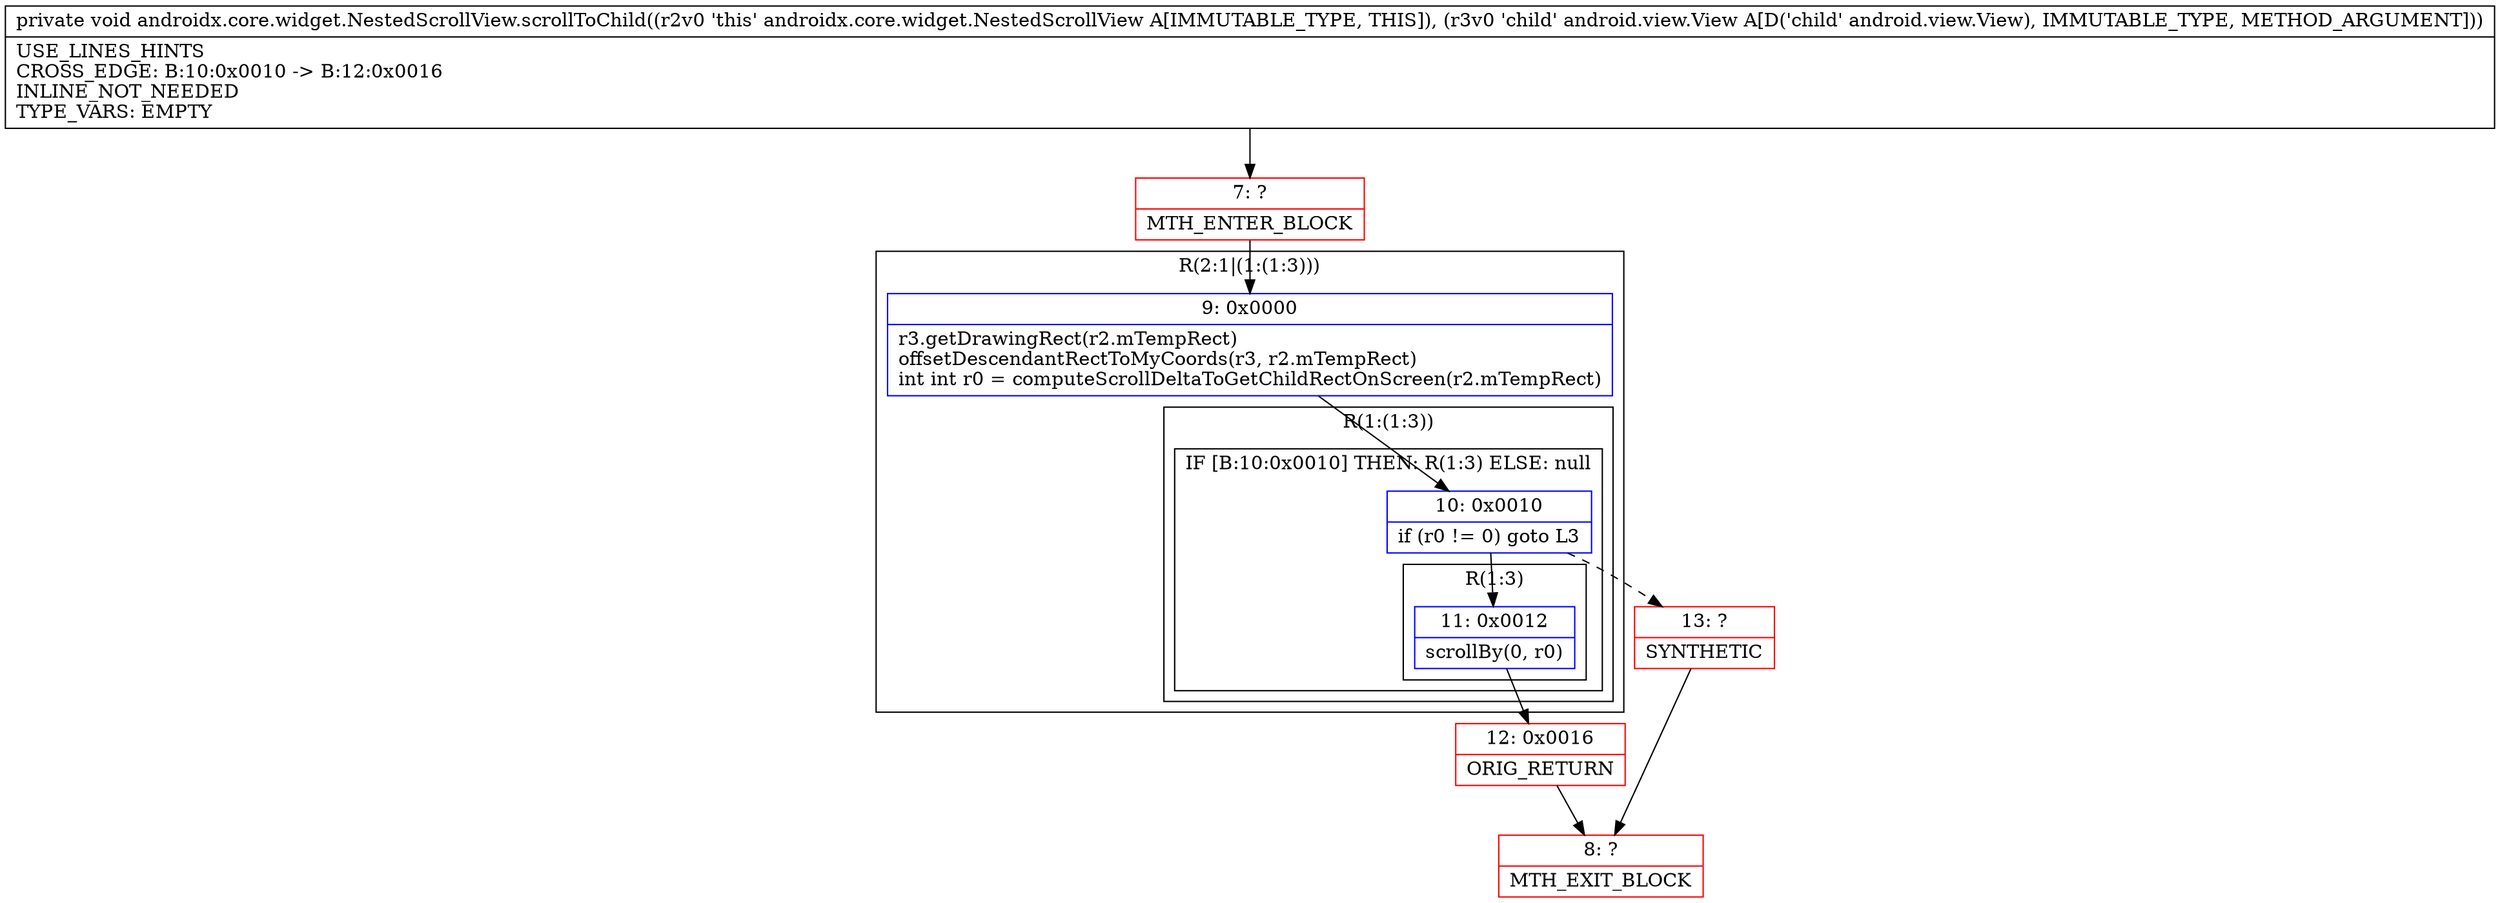 digraph "CFG forandroidx.core.widget.NestedScrollView.scrollToChild(Landroid\/view\/View;)V" {
subgraph cluster_Region_550995746 {
label = "R(2:1|(1:(1:3)))";
node [shape=record,color=blue];
Node_9 [shape=record,label="{9\:\ 0x0000|r3.getDrawingRect(r2.mTempRect)\loffsetDescendantRectToMyCoords(r3, r2.mTempRect)\lint int r0 = computeScrollDeltaToGetChildRectOnScreen(r2.mTempRect)\l}"];
subgraph cluster_Region_450105584 {
label = "R(1:(1:3))";
node [shape=record,color=blue];
subgraph cluster_IfRegion_1278159925 {
label = "IF [B:10:0x0010] THEN: R(1:3) ELSE: null";
node [shape=record,color=blue];
Node_10 [shape=record,label="{10\:\ 0x0010|if (r0 != 0) goto L3\l}"];
subgraph cluster_Region_1966910451 {
label = "R(1:3)";
node [shape=record,color=blue];
Node_11 [shape=record,label="{11\:\ 0x0012|scrollBy(0, r0)\l}"];
}
}
}
}
Node_7 [shape=record,color=red,label="{7\:\ ?|MTH_ENTER_BLOCK\l}"];
Node_12 [shape=record,color=red,label="{12\:\ 0x0016|ORIG_RETURN\l}"];
Node_8 [shape=record,color=red,label="{8\:\ ?|MTH_EXIT_BLOCK\l}"];
Node_13 [shape=record,color=red,label="{13\:\ ?|SYNTHETIC\l}"];
MethodNode[shape=record,label="{private void androidx.core.widget.NestedScrollView.scrollToChild((r2v0 'this' androidx.core.widget.NestedScrollView A[IMMUTABLE_TYPE, THIS]), (r3v0 'child' android.view.View A[D('child' android.view.View), IMMUTABLE_TYPE, METHOD_ARGUMENT]))  | USE_LINES_HINTS\lCROSS_EDGE: B:10:0x0010 \-\> B:12:0x0016\lINLINE_NOT_NEEDED\lTYPE_VARS: EMPTY\l}"];
MethodNode -> Node_7;Node_9 -> Node_10;
Node_10 -> Node_11;
Node_10 -> Node_13[style=dashed];
Node_11 -> Node_12;
Node_7 -> Node_9;
Node_12 -> Node_8;
Node_13 -> Node_8;
}

